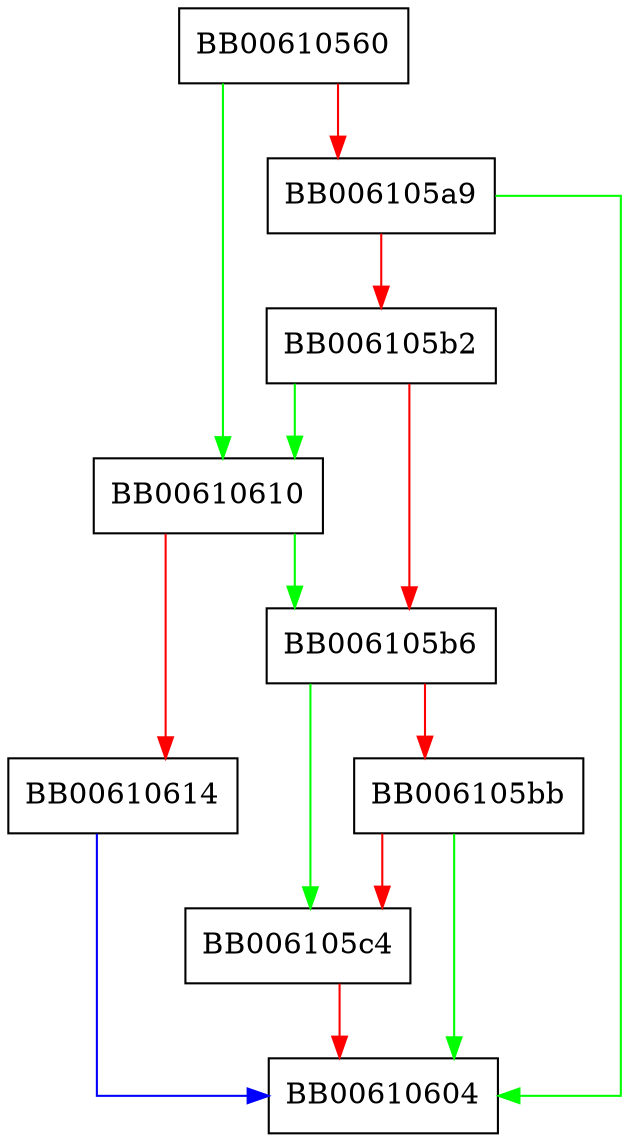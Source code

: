 digraph OCSP_check_nonce {
  node [shape="box"];
  graph [splines=ortho];
  BB00610560 -> BB00610610 [color="green"];
  BB00610560 -> BB006105a9 [color="red"];
  BB006105a9 -> BB00610604 [color="green"];
  BB006105a9 -> BB006105b2 [color="red"];
  BB006105b2 -> BB00610610 [color="green"];
  BB006105b2 -> BB006105b6 [color="red"];
  BB006105b6 -> BB006105c4 [color="green"];
  BB006105b6 -> BB006105bb [color="red"];
  BB006105bb -> BB00610604 [color="green"];
  BB006105bb -> BB006105c4 [color="red"];
  BB006105c4 -> BB00610604 [color="red"];
  BB00610610 -> BB006105b6 [color="green"];
  BB00610610 -> BB00610614 [color="red"];
  BB00610614 -> BB00610604 [color="blue"];
}